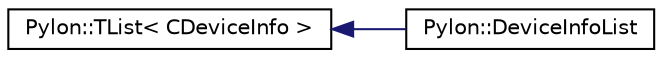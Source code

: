 digraph "Graphical Class Hierarchy"
{
  edge [fontname="Helvetica",fontsize="10",labelfontname="Helvetica",labelfontsize="10"];
  node [fontname="Helvetica",fontsize="10",shape=record];
  rankdir="LR";
  Node1 [label="Pylon::TList\< CDeviceInfo \>",height=0.2,width=0.4,color="black", fillcolor="white", style="filled",URL="$class_pylon_1_1_t_list.html"];
  Node1 -> Node2 [dir="back",color="midnightblue",fontsize="10",style="solid",fontname="Helvetica"];
  Node2 [label="Pylon::DeviceInfoList",height=0.2,width=0.4,color="black", fillcolor="white", style="filled",URL="$class_pylon_1_1_device_info_list.html",tooltip="STL std::vector like container for Pylon::CDeviceInfo objects. "];
}
